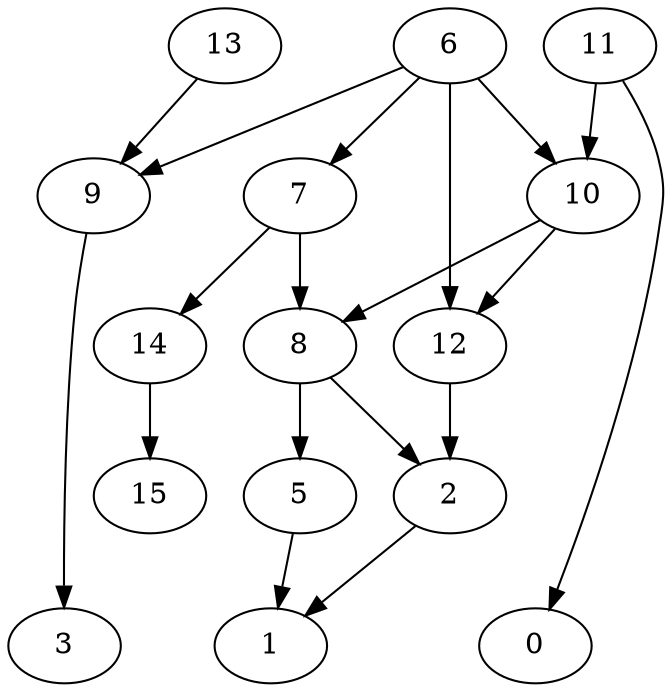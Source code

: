 digraph G {
    2;
    1;
    6;
    7;
    9;
    10;
    12;
    8;
    14;
    3;
    5;
    15;
    11;
    0;
    13;
    2 -> 1 [weight=0];
    6 -> 7 [weight=0];
    6 -> 9 [weight=0];
    6 -> 10 [weight=0];
    6 -> 12 [weight=1];
    7 -> 8 [weight=2];
    7 -> 14 [weight=1];
    9 -> 3 [weight=0];
    10 -> 8 [weight=0];
    10 -> 12 [weight=0];
    12 -> 2 [weight=2];
    8 -> 2 [weight=0];
    8 -> 5 [weight=0];
    14 -> 15 [weight=0];
    5 -> 1 [weight=0];
    11 -> 10 [weight=0];
    11 -> 0 [weight=0];
    13 -> 9 [weight=0];
}
